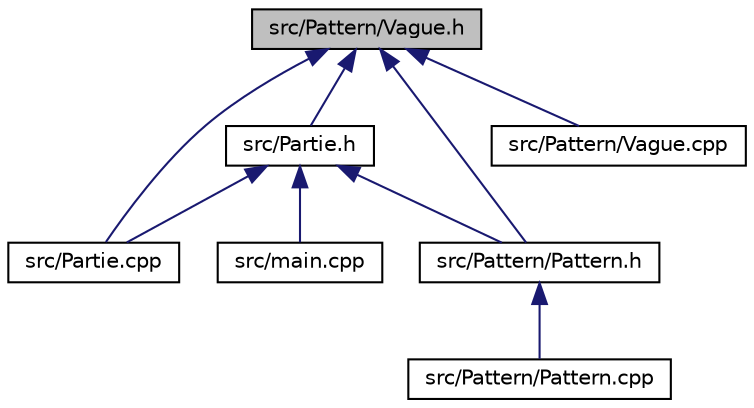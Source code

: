digraph "src/Pattern/Vague.h"
{
 // INTERACTIVE_SVG=YES
  edge [fontname="Helvetica",fontsize="10",labelfontname="Helvetica",labelfontsize="10"];
  node [fontname="Helvetica",fontsize="10",shape=record];
  Node43 [label="src/Pattern/Vague.h",height=0.2,width=0.4,color="black", fillcolor="grey75", style="filled", fontcolor="black"];
  Node43 -> Node44 [dir="back",color="midnightblue",fontsize="10",style="solid"];
  Node44 [label="src/Partie.h",height=0.2,width=0.4,color="black", fillcolor="white", style="filled",URL="$_partie_8h.html"];
  Node44 -> Node45 [dir="back",color="midnightblue",fontsize="10",style="solid"];
  Node45 [label="src/main.cpp",height=0.2,width=0.4,color="black", fillcolor="white", style="filled",URL="$main_8cpp.html"];
  Node44 -> Node46 [dir="back",color="midnightblue",fontsize="10",style="solid"];
  Node46 [label="src/Partie.cpp",height=0.2,width=0.4,color="black", fillcolor="white", style="filled",URL="$_partie_8cpp.html"];
  Node44 -> Node47 [dir="back",color="midnightblue",fontsize="10",style="solid"];
  Node47 [label="src/Pattern/Pattern.h",height=0.2,width=0.4,color="black", fillcolor="white", style="filled",URL="$_pattern_8h.html"];
  Node47 -> Node48 [dir="back",color="midnightblue",fontsize="10",style="solid"];
  Node48 [label="src/Pattern/Pattern.cpp",height=0.2,width=0.4,color="black", fillcolor="white", style="filled",URL="$_pattern_8cpp.html"];
  Node43 -> Node46 [dir="back",color="midnightblue",fontsize="10",style="solid"];
  Node43 -> Node47 [dir="back",color="midnightblue",fontsize="10",style="solid"];
  Node43 -> Node49 [dir="back",color="midnightblue",fontsize="10",style="solid"];
  Node49 [label="src/Pattern/Vague.cpp",height=0.2,width=0.4,color="black", fillcolor="white", style="filled",URL="$_vague_8cpp.html"];
}
